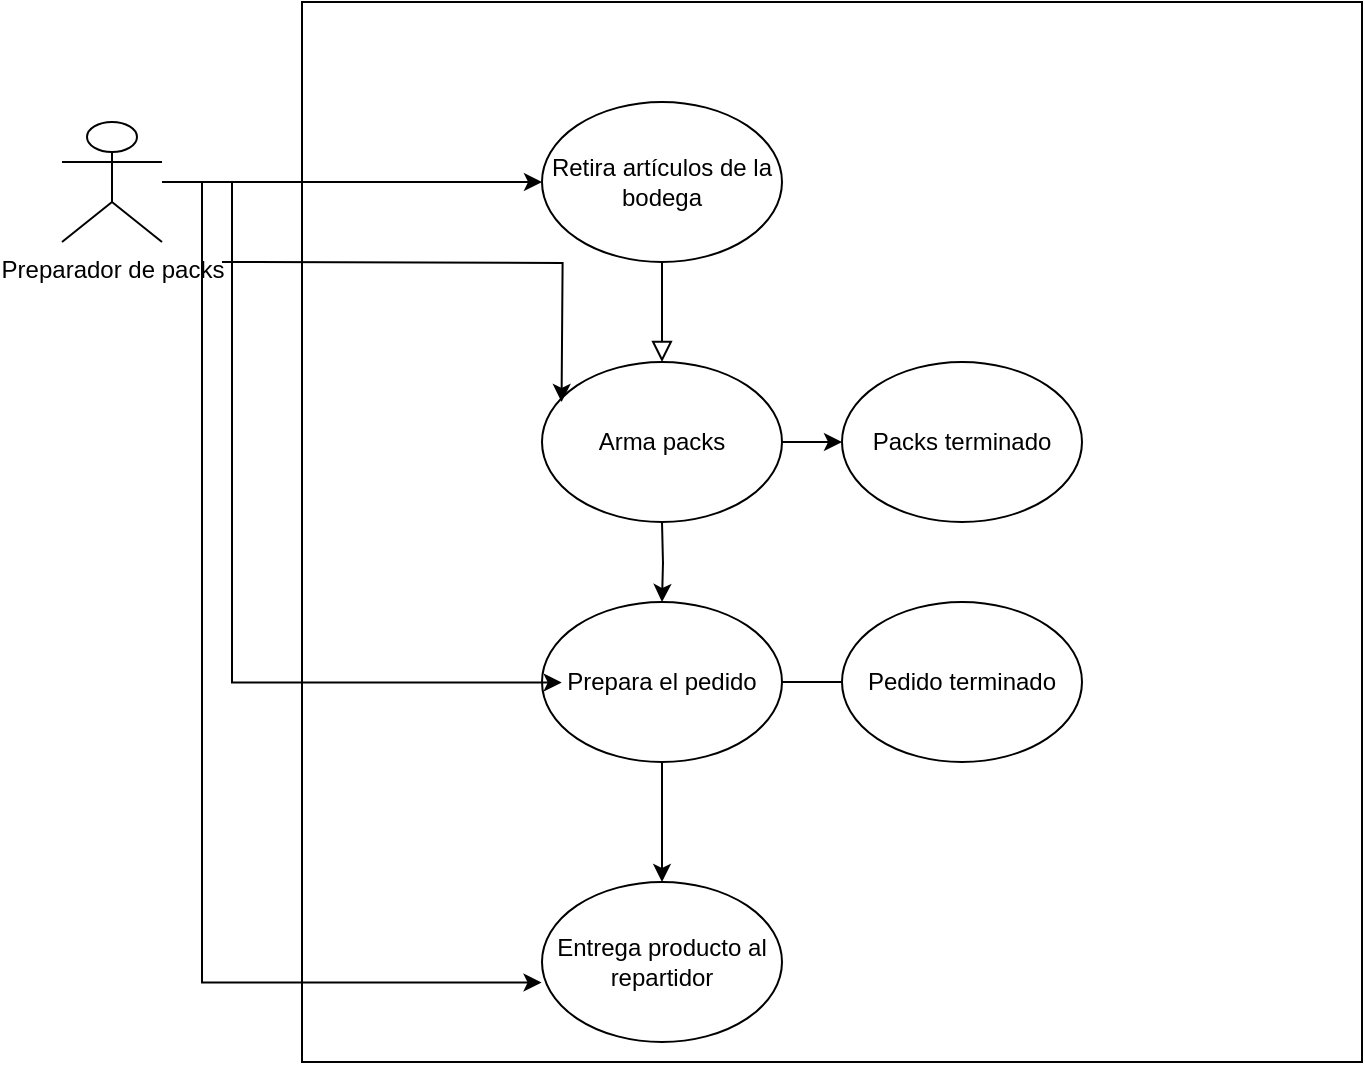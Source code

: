 <mxfile version="15.1.1" type="github">
  <diagram id="C5RBs43oDa-KdzZeNtuy" name="Page-1">
    <mxGraphModel dx="1695" dy="1619" grid="1" gridSize="10" guides="0" tooltips="1" connect="0" arrows="0" fold="1" page="1" pageScale="1" pageWidth="827" pageHeight="1169" math="0" shadow="0">
      <root>
        <mxCell id="WIyWlLk6GJQsqaUBKTNV-0" />
        <mxCell id="WIyWlLk6GJQsqaUBKTNV-1" parent="WIyWlLk6GJQsqaUBKTNV-0" />
        <mxCell id="WIyWlLk6GJQsqaUBKTNV-2" value="" style="rounded=0;html=1;jettySize=auto;orthogonalLoop=1;fontSize=11;endArrow=block;endFill=0;endSize=8;strokeWidth=1;shadow=0;labelBackgroundColor=none;edgeStyle=orthogonalEdgeStyle;" parent="WIyWlLk6GJQsqaUBKTNV-1" edge="1">
          <mxGeometry relative="1" as="geometry">
            <mxPoint x="220" y="120" as="sourcePoint" />
            <mxPoint x="220" y="170" as="targetPoint" />
          </mxGeometry>
        </mxCell>
        <mxCell id="VIzphxMNLx4lLGX4oTKg-0" value="" style="edgeStyle=orthogonalEdgeStyle;rounded=0;orthogonalLoop=1;jettySize=auto;html=1;exitX=1;exitY=0.5;exitDx=0;exitDy=0;" edge="1" parent="WIyWlLk6GJQsqaUBKTNV-1">
          <mxGeometry relative="1" as="geometry">
            <mxPoint x="260" y="210" as="sourcePoint" />
            <mxPoint x="310" y="210" as="targetPoint" />
            <Array as="points" />
          </mxGeometry>
        </mxCell>
        <mxCell id="VIzphxMNLx4lLGX4oTKg-2" style="edgeStyle=orthogonalEdgeStyle;rounded=0;orthogonalLoop=1;jettySize=auto;html=1;exitX=0.5;exitY=1;exitDx=0;exitDy=0;" edge="1" parent="WIyWlLk6GJQsqaUBKTNV-1">
          <mxGeometry relative="1" as="geometry">
            <mxPoint x="220" y="250" as="sourcePoint" />
            <mxPoint x="220" y="290" as="targetPoint" />
          </mxGeometry>
        </mxCell>
        <mxCell id="VIzphxMNLx4lLGX4oTKg-1" style="edgeStyle=orthogonalEdgeStyle;rounded=0;orthogonalLoop=1;jettySize=auto;html=1;exitX=0.5;exitY=1;exitDx=0;exitDy=0;entryX=0.5;entryY=0;entryDx=0;entryDy=0;" edge="1" parent="WIyWlLk6GJQsqaUBKTNV-1">
          <mxGeometry relative="1" as="geometry">
            <mxPoint x="220" y="370" as="sourcePoint" />
            <mxPoint x="220" y="430" as="targetPoint" />
          </mxGeometry>
        </mxCell>
        <mxCell id="VIzphxMNLx4lLGX4oTKg-9" value="" style="edgeStyle=orthogonalEdgeStyle;rounded=0;orthogonalLoop=1;jettySize=auto;html=1;exitX=1;exitY=0.5;exitDx=0;exitDy=0;" edge="1" parent="WIyWlLk6GJQsqaUBKTNV-1">
          <mxGeometry relative="1" as="geometry">
            <mxPoint x="260" y="330" as="sourcePoint" />
            <mxPoint x="320" y="330" as="targetPoint" />
            <Array as="points" />
          </mxGeometry>
        </mxCell>
        <mxCell id="VIzphxMNLx4lLGX4oTKg-11" value="Pedido terminado" style="ellipse;whiteSpace=wrap;html=1;" vertex="1" parent="WIyWlLk6GJQsqaUBKTNV-1">
          <mxGeometry x="310" y="290" width="120" height="80" as="geometry" />
        </mxCell>
        <mxCell id="VIzphxMNLx4lLGX4oTKg-12" value="Arma packs" style="ellipse;whiteSpace=wrap;html=1;" vertex="1" parent="WIyWlLk6GJQsqaUBKTNV-1">
          <mxGeometry x="160" y="170" width="120" height="80" as="geometry" />
        </mxCell>
        <mxCell id="VIzphxMNLx4lLGX4oTKg-13" value="Packs terminado" style="ellipse;whiteSpace=wrap;html=1;" vertex="1" parent="WIyWlLk6GJQsqaUBKTNV-1">
          <mxGeometry x="310" y="170" width="120" height="80" as="geometry" />
        </mxCell>
        <mxCell id="VIzphxMNLx4lLGX4oTKg-14" value="Retira artículos de la bodega" style="ellipse;whiteSpace=wrap;html=1;" vertex="1" parent="WIyWlLk6GJQsqaUBKTNV-1">
          <mxGeometry x="160" y="40" width="120" height="80" as="geometry" />
        </mxCell>
        <mxCell id="VIzphxMNLx4lLGX4oTKg-15" value="Prepara el pedido" style="ellipse;whiteSpace=wrap;html=1;" vertex="1" parent="WIyWlLk6GJQsqaUBKTNV-1">
          <mxGeometry x="160" y="290" width="120" height="80" as="geometry" />
        </mxCell>
        <mxCell id="VIzphxMNLx4lLGX4oTKg-16" value="Entrega producto al repartidor" style="ellipse;whiteSpace=wrap;html=1;" vertex="1" parent="WIyWlLk6GJQsqaUBKTNV-1">
          <mxGeometry x="160" y="430" width="120" height="80" as="geometry" />
        </mxCell>
        <mxCell id="VIzphxMNLx4lLGX4oTKg-18" value="" style="whiteSpace=wrap;html=1;aspect=fixed;fillColor=none;" vertex="1" parent="WIyWlLk6GJQsqaUBKTNV-1">
          <mxGeometry x="40" y="-10" width="530" height="530" as="geometry" />
        </mxCell>
        <mxCell id="VIzphxMNLx4lLGX4oTKg-25" style="edgeStyle=orthogonalEdgeStyle;rounded=0;orthogonalLoop=1;jettySize=auto;html=1;" edge="1" parent="WIyWlLk6GJQsqaUBKTNV-1" source="VIzphxMNLx4lLGX4oTKg-22">
          <mxGeometry relative="1" as="geometry">
            <mxPoint x="160" y="80" as="targetPoint" />
          </mxGeometry>
        </mxCell>
        <mxCell id="VIzphxMNLx4lLGX4oTKg-37" style="edgeStyle=orthogonalEdgeStyle;rounded=0;orthogonalLoop=1;jettySize=auto;html=1;entryX=0.245;entryY=0.642;entryDx=0;entryDy=0;entryPerimeter=0;" edge="1" parent="WIyWlLk6GJQsqaUBKTNV-1" source="VIzphxMNLx4lLGX4oTKg-22" target="VIzphxMNLx4lLGX4oTKg-18">
          <mxGeometry relative="1" as="geometry" />
        </mxCell>
        <mxCell id="VIzphxMNLx4lLGX4oTKg-39" style="edgeStyle=orthogonalEdgeStyle;rounded=0;orthogonalLoop=1;jettySize=auto;html=1;entryX=0.226;entryY=0.925;entryDx=0;entryDy=0;entryPerimeter=0;" edge="1" parent="WIyWlLk6GJQsqaUBKTNV-1" source="VIzphxMNLx4lLGX4oTKg-22" target="VIzphxMNLx4lLGX4oTKg-18">
          <mxGeometry relative="1" as="geometry">
            <Array as="points">
              <mxPoint x="-10" y="80" />
              <mxPoint x="-10" y="480" />
            </Array>
          </mxGeometry>
        </mxCell>
        <mxCell id="VIzphxMNLx4lLGX4oTKg-22" value="Preparador de packs" style="shape=umlActor;verticalLabelPosition=bottom;verticalAlign=top;html=1;outlineConnect=0;fillColor=none;" vertex="1" parent="WIyWlLk6GJQsqaUBKTNV-1">
          <mxGeometry x="-80" y="50" width="50" height="60" as="geometry" />
        </mxCell>
        <mxCell id="VIzphxMNLx4lLGX4oTKg-29" style="edgeStyle=orthogonalEdgeStyle;rounded=0;orthogonalLoop=1;jettySize=auto;html=1;entryX=0.226;entryY=0.17;entryDx=0;entryDy=0;entryPerimeter=0;" edge="1" parent="WIyWlLk6GJQsqaUBKTNV-1">
          <mxGeometry relative="1" as="geometry">
            <mxPoint y="120" as="sourcePoint" />
            <mxPoint x="169.78" y="190.0" as="targetPoint" />
          </mxGeometry>
        </mxCell>
      </root>
    </mxGraphModel>
  </diagram>
</mxfile>
